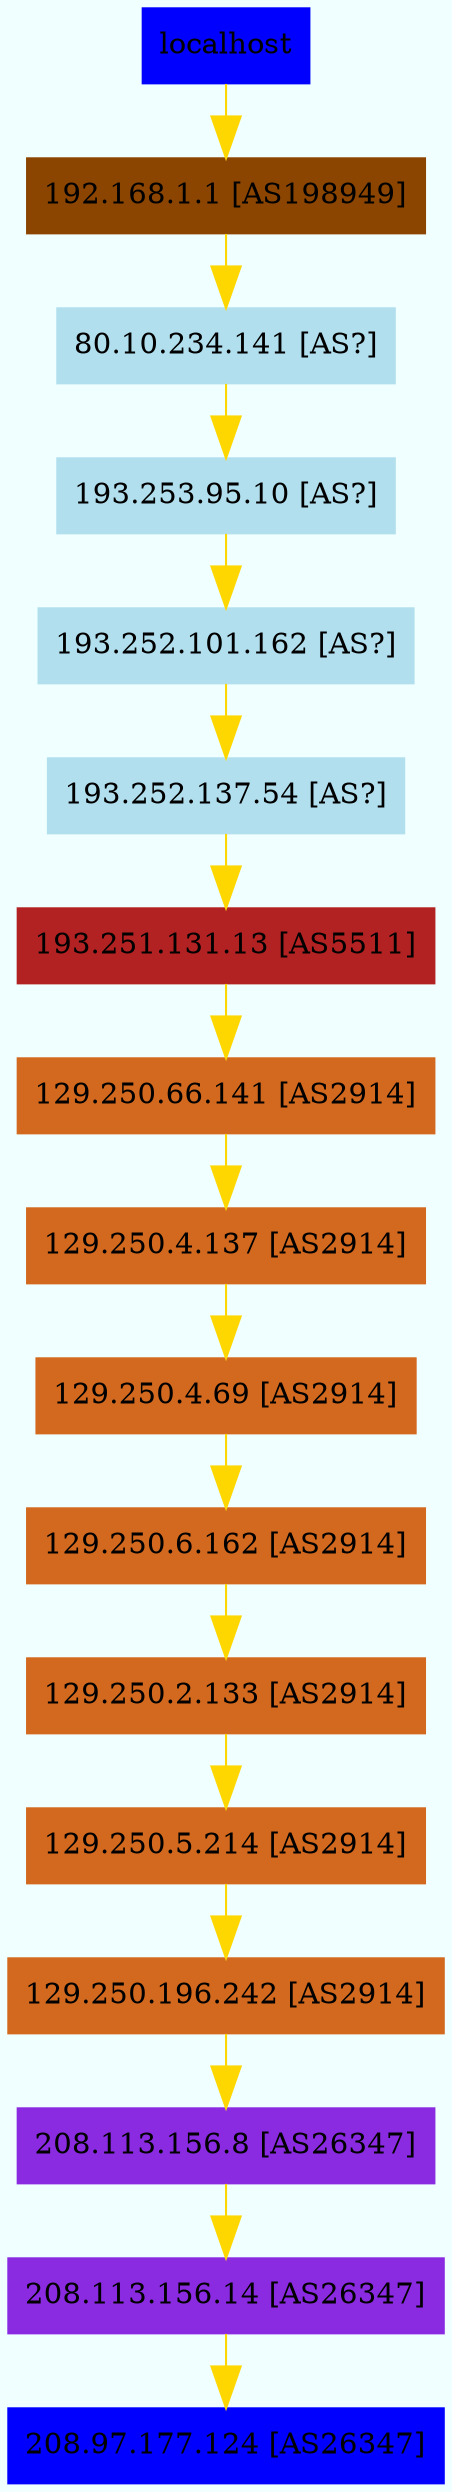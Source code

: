 digraph NetMap{
	bgcolor=azure;
	node [shape=box, color=lightblue2, style=filled];
	edge [arrowsize=2, color=gold];
	localhost [color=blue]
	localhost -> "192.168.1.1 [AS198949]";"192.168.1.1 [AS198949]" [color=darkorange4];
	"192.168.1.1 [AS198949]" -> "80.10.234.141 [AS?]";"80.10.234.141 [AS?]" [color=lightblue2];
	"80.10.234.141 [AS?]" -> "193.253.95.10 [AS?]";"193.253.95.10 [AS?]" [color=lightblue2];
	"193.253.95.10 [AS?]" -> "193.252.101.162 [AS?]";"193.252.101.162 [AS?]" [color=lightblue2];
	"193.252.101.162 [AS?]" -> "193.252.137.54 [AS?]";"193.252.137.54 [AS?]" [color=lightblue2];
	"193.252.137.54 [AS?]" -> "193.251.131.13 [AS5511]";"193.251.131.13 [AS5511]" [color=firebrick];
	"193.251.131.13 [AS5511]" -> "129.250.66.141 [AS2914]";"129.250.66.141 [AS2914]" [color=chocolate];
	"129.250.66.141 [AS2914]" -> "129.250.4.137 [AS2914]";"129.250.4.137 [AS2914]" [color=chocolate];
	"129.250.4.137 [AS2914]" -> "129.250.4.69 [AS2914]";"129.250.4.69 [AS2914]" [color=chocolate];
	"129.250.4.69 [AS2914]" -> "129.250.6.162 [AS2914]";"129.250.6.162 [AS2914]" [color=chocolate];
	"129.250.6.162 [AS2914]" -> "129.250.2.133 [AS2914]";"129.250.2.133 [AS2914]" [color=chocolate];
	"129.250.2.133 [AS2914]" -> "129.250.5.214 [AS2914]";"129.250.5.214 [AS2914]" [color=chocolate];
	"129.250.5.214 [AS2914]" -> "129.250.196.242 [AS2914]";"129.250.196.242 [AS2914]" [color=chocolate];
	"129.250.196.242 [AS2914]" -> "208.113.156.8 [AS26347]";"208.113.156.8 [AS26347]" [color=blueviolet];
	"208.113.156.8 [AS26347]" -> "208.113.156.14 [AS26347]";"208.113.156.14 [AS26347]" [color=blueviolet];
	"208.113.156.14 [AS26347]" -> "208.97.177.124 [AS26347]";"208.97.177.124 [AS26347]" [color=blueviolet];
	"208.97.177.124 [AS26347]" [color=blue];
}
